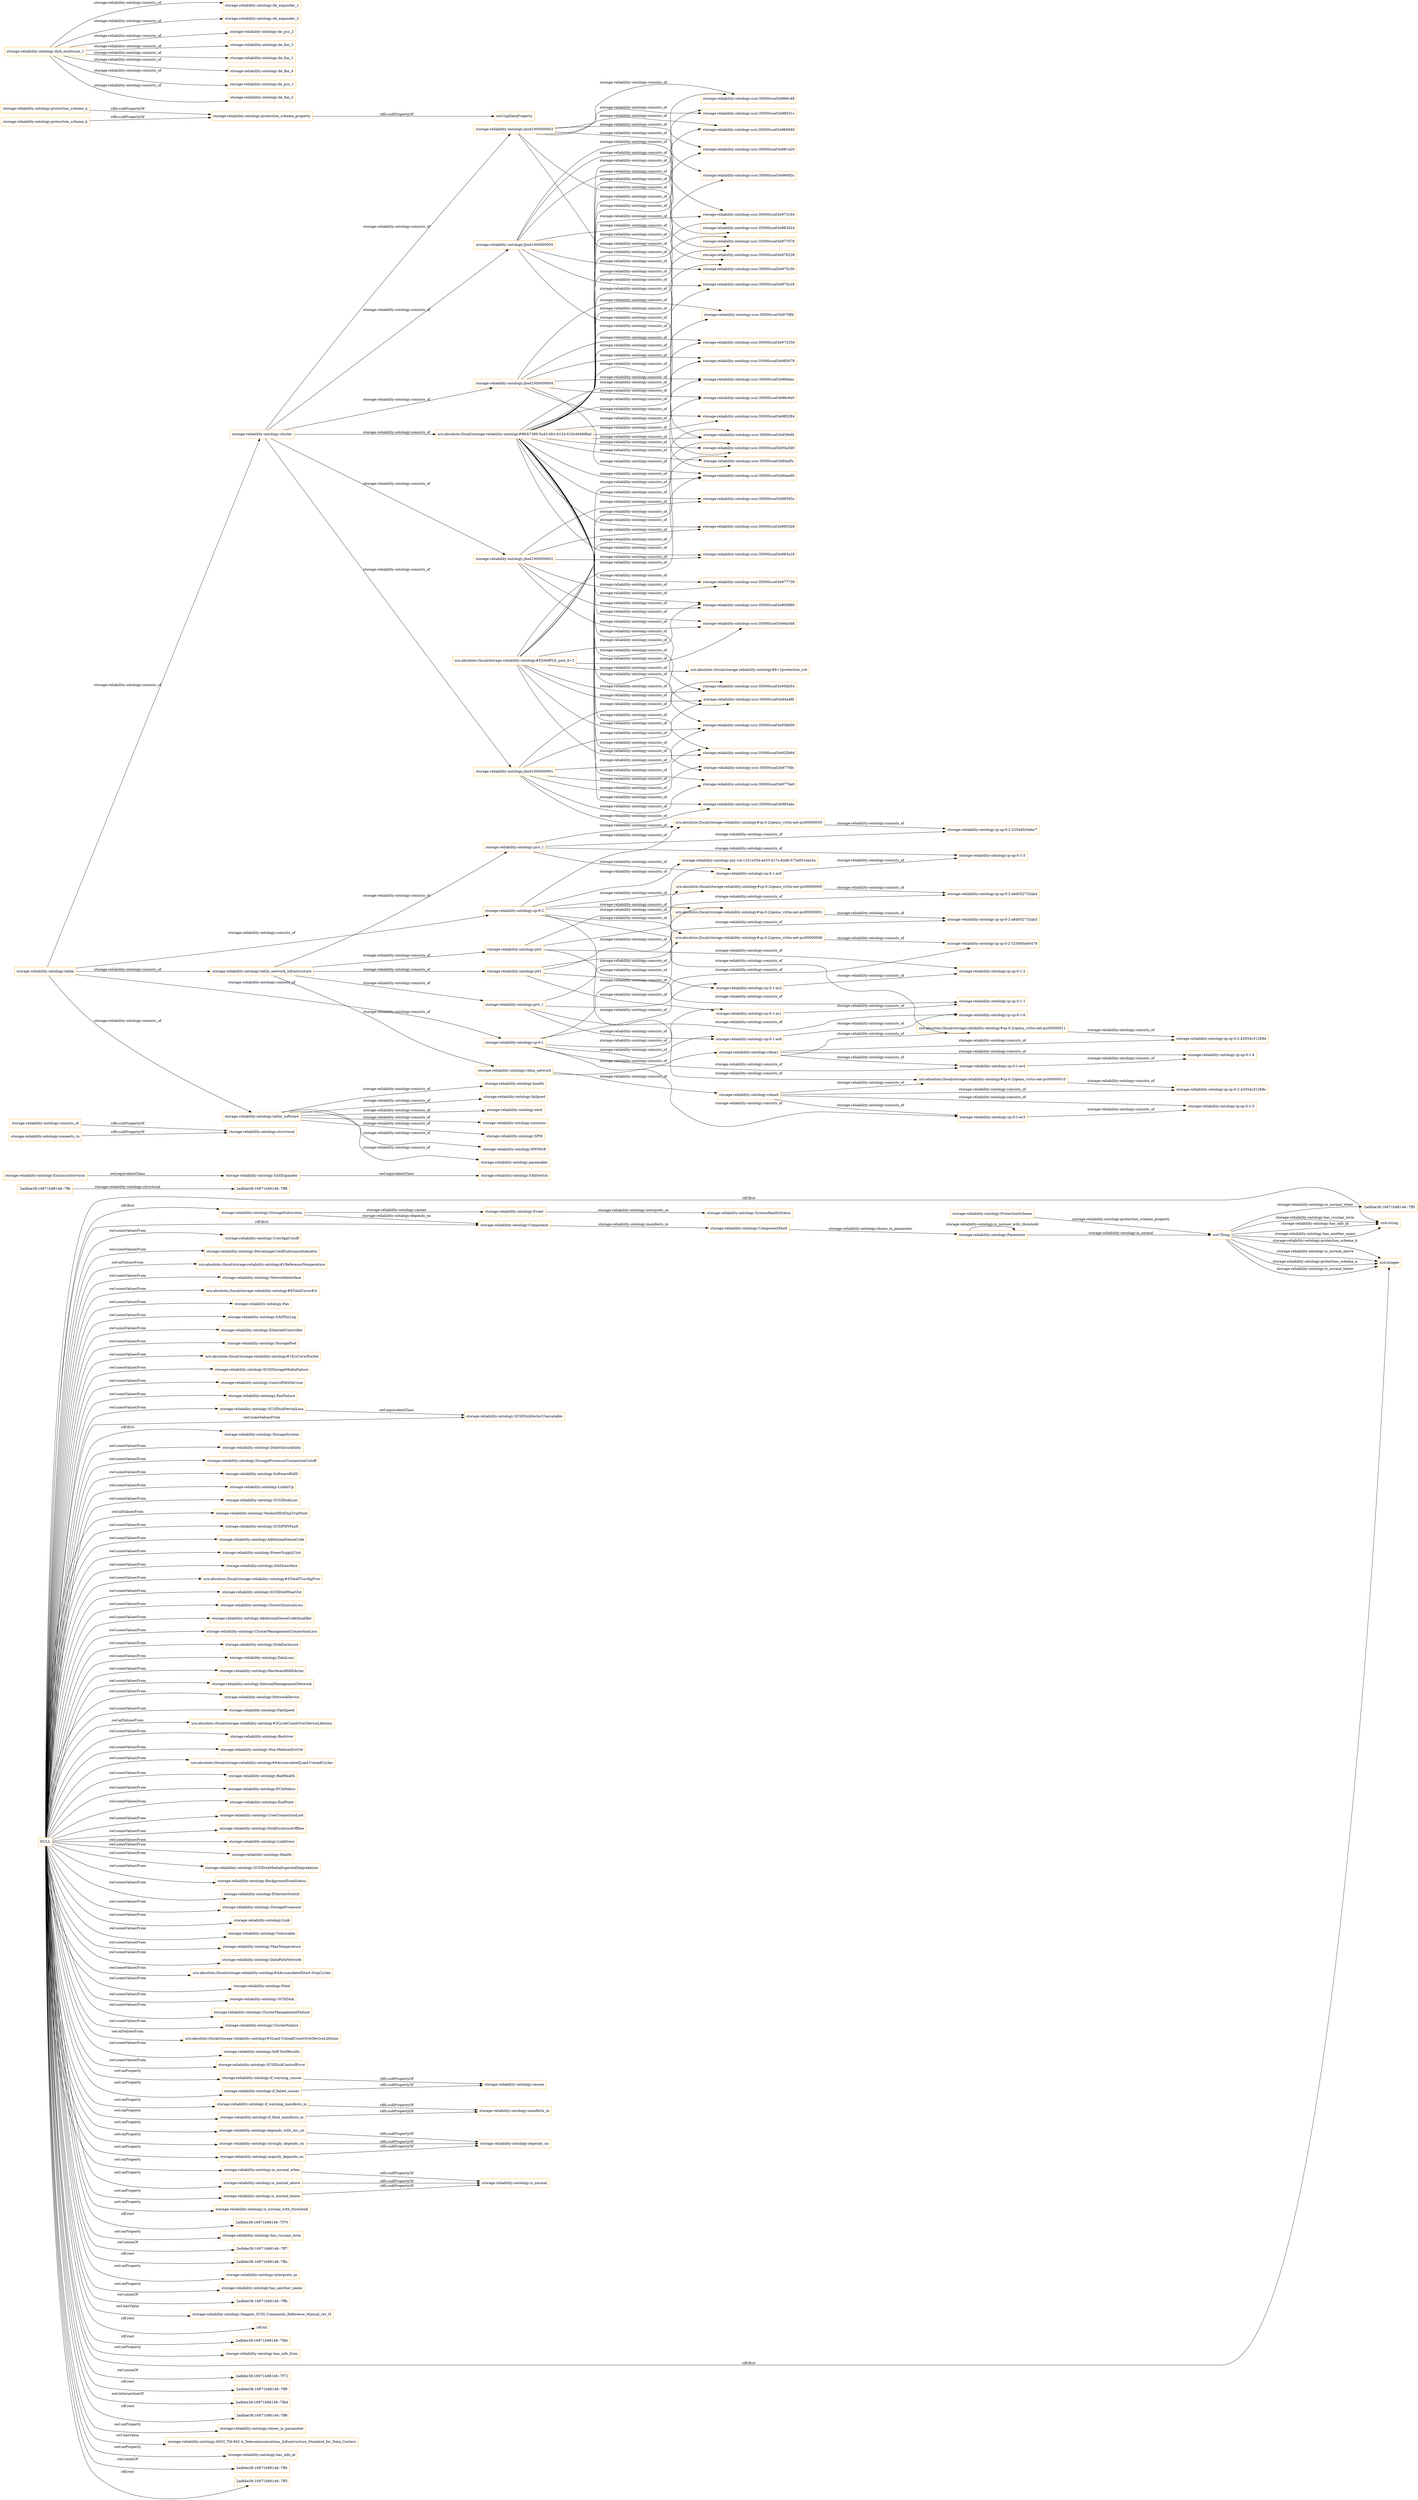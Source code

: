 digraph ar2dtool_diagram { 
rankdir=LR;
size="1501"
node [shape = rectangle, color="orange"]; "storage-reliability-ontology:ComponentFault" "storage-reliability-ontology:UserAppCutoff" "storage-reliability-ontology:PercentageUsedEnduranceIndicator" "urn:absolute://local/storage-reliability-ontology#1ReferenceTemperature" "storage-reliability-ontology:NetworkInterface" "storage-reliability-ontology:ProtectionScheme" "urn:absolute://local/storage-reliability-ontology#6TotalUncorErr" "storage-reliability-ontology:Fan" "storage-reliability-ontology:SASPhyLog" "storage-reliability-ontology:EthernetController" "storage-reliability-ontology:StoragePool" "urn:absolute://local/storage-reliability-ontology#1ErrCorwPosDel" "storage-reliability-ontology:SCSIStorageMediaFailure" "storage-reliability-ontology:ControlPathService" "storage-reliability-ontology:FanFailure" "storage-reliability-ontology:SCSIDiskPartialLoss" "storage-reliability-ontology:StorageSystem" "storage-reliability-ontology:DataVulnurability" "storage-reliability-ontology:StorageProcessorConnectionCutoff" "storage-reliability-ontology:SoftwareRAID" "storage-reliability-ontology:LinkIsUp" "storage-reliability-ontology:StorageSubsystem" "2adbbe38:16971b98146:-7ffc" "storage-reliability-ontology:SCSIDiskLoss" "storage-reliability-ontology:VendorHDATmpTripPoint" "storage-reliability-ontology:SCSIPHYFault" "storage-reliability-ontology:AdditionalSenseCode" "storage-reliability-ontology:PowerSupplyUnit" "storage-reliability-ontology:DASInterface" "urn:absolute://local/storage-reliability-ontology#4TotalTCorAlgProc" "storage-reliability-ontology:SCSIDiskWearOut" "storage-reliability-ontology:ClusterQuorumLoss" "storage-reliability-ontology:AdditionalSenseCodeQualifier" "storage-reliability-ontology:ClusterManagementConnectionLoss" "storage-reliability-ontology:DiskEnclosure" "storage-reliability-ontology:DataLoss" "storage-reliability-ontology:Component" "storage-reliability-ontology:HardwareRAIDArray" "storage-reliability-ontology:InternalManagementNetwork" "storage-reliability-ontology:NetworkDevice" "storage-reliability-ontology:FanSpeed" "urn:absolute://local/storage-reliability-ontology#3CycleCountOverDeviceLifetime" "storage-reliability-ontology:Redriver" "storage-reliability-ontology:Non-MediumErrCnt" "storage-reliability-ontology:Event" "urn:absolute://local/storage-reliability-ontology#6AccumulatedLoad-UnloadCycles" "storage-reliability-ontology:BadHealth" "storage-reliability-ontology:PCIeFabric" "storage-reliability-ontology:EndPoint" "storage-reliability-ontology:UserConnectionLost" "storage-reliability-ontology:DiskEnclosureOffline" "storage-reliability-ontology:LinkDown" "storage-reliability-ontology:EnclosureServices" "2adbbe38:16971b98146:-7ff8" "storage-reliability-ontology:SASSwitch" "storage-reliability-ontology:Health" "storage-reliability-ontology:SCSIDiskMediaExpectedDegradation" "storage-reliability-ontology:Parameter" "storage-reliability-ontology:BackgroundScanStatus" "storage-reliability-ontology:EthernetSwitch" "storage-reliability-ontology:StorageProcessor" "storage-reliability-ontology:SystemHealthStatus" "storage-reliability-ontology:SASExpander" "storage-reliability-ontology:Link" "storage-reliability-ontology:Vulnurable" "storage-reliability-ontology:MaxTemperature" "storage-reliability-ontology:DataPathNetwork" "urn:absolute://local/storage-reliability-ontology#4AccumulatedStart-StopCycles" "storage-reliability-ontology:Fatal" "storage-reliability-ontology:SCSIDisk" "storage-reliability-ontology:ClusterManagementFailure" "storage-reliability-ontology:SCSIDiskSectorUnavailable" "storage-reliability-ontology:ClusterFailure" "urn:absolute://local/storage-reliability-ontology#5Load-UnloadCountOverDeviceLifetime" "storage-reliability-ontology:Self-TestResults" "storage-reliability-ontology:SCSIDiskControlError" ; /*classes style*/
	"storage-reliability-ontology:if_warning_causes" -> "storage-reliability-ontology:causes" [ label = "rdfs:subPropertyOf" ];
	"storage-reliability-ontology:consists_of" -> "storage-reliability-ontology:structural" [ label = "rdfs:subPropertyOf" ];
	"storage-reliability-ontology:jbod1000000003" -> "storage-reliability-ontology:scsi-35000cca03e98551c" [ label = "storage-reliability-ontology:consists_of" ];
	"storage-reliability-ontology:jbod1000000003" -> "storage-reliability-ontology:scsi-35000cca03e981a20" [ label = "storage-reliability-ontology:consists_of" ];
	"storage-reliability-ontology:jbod1000000003" -> "storage-reliability-ontology:scsi-35000cca03e966c48" [ label = "storage-reliability-ontology:consists_of" ];
	"storage-reliability-ontology:jbod1000000003" -> "storage-reliability-ontology:scsi-35000cca03e966940" [ label = "storage-reliability-ontology:consists_of" ];
	"storage-reliability-ontology:jbod1000000003" -> "storage-reliability-ontology:scsi-35000cca03e96692c" [ label = "storage-reliability-ontology:consists_of" ];
	"storage-reliability-ontology:jbod1000000003" -> "storage-reliability-ontology:scsi-35000cca03e959ef4" [ label = "storage-reliability-ontology:consists_of" ];
	"storage-reliability-ontology:jbod1000000003" -> "storage-reliability-ontology:scsi-35000cca03e94a5d0" [ label = "storage-reliability-ontology:consists_of" ];
	"storage-reliability-ontology:if_warning_manifests_in" -> "storage-reliability-ontology:manifests_in" [ label = "rdfs:subPropertyOf" ];
	"storage-reliability-ontology:sp-0-1-ec2" -> "storage-reliability-ontology:ip-sp-0-1-2" [ label = "storage-reliability-ontology:consists_of" ];
	"storage-reliability-ontology:rdma_network" -> "storage-reliability-ontology:rdma1" [ label = "storage-reliability-ontology:consists_of" ];
	"storage-reliability-ontology:rdma_network" -> "storage-reliability-ontology:rdma0" [ label = "storage-reliability-ontology:consists_of" ];
	"storage-reliability-ontology:tatlin_network_infrastructure" -> "storage-reliability-ontology:rdma_network" [ label = "storage-reliability-ontology:consists_of" ];
	"storage-reliability-ontology:tatlin_network_infrastructure" -> "storage-reliability-ontology:priv_r" [ label = "storage-reliability-ontology:consists_of" ];
	"storage-reliability-ontology:tatlin_network_infrastructure" -> "storage-reliability-ontology:priv_l" [ label = "storage-reliability-ontology:consists_of" ];
	"storage-reliability-ontology:tatlin_network_infrastructure" -> "storage-reliability-ontology:p02" [ label = "storage-reliability-ontology:consists_of" ];
	"storage-reliability-ontology:tatlin_network_infrastructure" -> "storage-reliability-ontology:p01" [ label = "storage-reliability-ontology:consists_of" ];
	"urn:absolute://local/storage-reliability-ontology#sp-0-2/qemu_virtio-net-pci0000000f" -> "storage-reliability-ontology:ip-sp-0-2-a6d052732ab4" [ label = "storage-reliability-ontology:consists_of" ];
	"storage-reliability-ontology:protection_scheme_n" -> "storage-reliability-ontology:protection_scheme_property" [ label = "rdfs:subPropertyOf" ];
	"storage-reliability-ontology:strongly_depends_on" -> "storage-reliability-ontology:depends_on" [ label = "rdfs:subPropertyOf" ];
	"urn:absolute://local/storage-reliability-ontology#sp-0-2/qemu_virtio-net-pci00000010" -> "storage-reliability-ontology:ip-sp-0-2-42054c31268c" [ label = "storage-reliability-ontology:consists_of" ];
	"storage-reliability-ontology:is_normal_above" -> "storage-reliability-ontology:is_normal" [ label = "rdfs:subPropertyOf" ];
	"storage-reliability-ontology:sp-0-2" -> "urn:absolute://local/storage-reliability-ontology#sp-0-2/qemu_virtio-net-pci00000011" [ label = "storage-reliability-ontology:consists_of" ];
	"storage-reliability-ontology:sp-0-2" -> "urn:absolute://local/storage-reliability-ontology#sp-0-2/qemu_virtio-net-pci00000010" [ label = "storage-reliability-ontology:consists_of" ];
	"storage-reliability-ontology:sp-0-2" -> "urn:absolute://local/storage-reliability-ontology#sp-0-2/qemu_virtio-net-pci0000000f" [ label = "storage-reliability-ontology:consists_of" ];
	"storage-reliability-ontology:sp-0-2" -> "urn:absolute://local/storage-reliability-ontology#sp-0-2/qemu_virtio-net-pci00000006" [ label = "storage-reliability-ontology:consists_of" ];
	"storage-reliability-ontology:sp-0-2" -> "urn:absolute://local/storage-reliability-ontology#sp-0-2/qemu_virtio-net-pci00000005" [ label = "storage-reliability-ontology:consists_of" ];
	"storage-reliability-ontology:sp-0-2" -> "urn:absolute://local/storage-reliability-ontology#sp-0-2/qemu_virtio-net-pci00000001" [ label = "storage-reliability-ontology:consists_of" ];
	"storage-reliability-ontology:sp-0-2" -> "storage-reliability-ontology:pty-vol-1251e55d-ee33-417e-82d6-573a931ebc5a" [ label = "storage-reliability-ontology:consists_of" ];
	"storage-reliability-ontology:jbod1000000002" -> "storage-reliability-ontology:scsi-35000cca03e98565c" [ label = "storage-reliability-ontology:consists_of" ];
	"storage-reliability-ontology:jbod1000000002" -> "storage-reliability-ontology:scsi-35000cca03e9852b8" [ label = "storage-reliability-ontology:consists_of" ];
	"storage-reliability-ontology:jbod1000000002" -> "storage-reliability-ontology:scsi-35000cca03e983a18" [ label = "storage-reliability-ontology:consists_of" ];
	"storage-reliability-ontology:jbod1000000002" -> "storage-reliability-ontology:scsi-35000cca03e977730" [ label = "storage-reliability-ontology:consists_of" ];
	"storage-reliability-ontology:jbod1000000002" -> "storage-reliability-ontology:scsi-35000cca03e94a5d8" [ label = "storage-reliability-ontology:consists_of" ];
	"storage-reliability-ontology:jbod1000000002" -> "storage-reliability-ontology:scsi-35000cca03e900860" [ label = "storage-reliability-ontology:consists_of" ];
	"storage-reliability-ontology:sp-0-1-ec1" -> "storage-reliability-ontology:ip-sp-0-1-1" [ label = "storage-reliability-ontology:consists_of" ];
	"storage-reliability-ontology:if_fatal_manifests_in" -> "storage-reliability-ontology:manifests_in" [ label = "rdfs:subPropertyOf" ];
	"storage-reliability-ontology:majorly_depends_on" -> "storage-reliability-ontology:depends_on" [ label = "rdfs:subPropertyOf" ];
	"storage-reliability-ontology:sp-0-1-ec6" -> "storage-reliability-ontology:ip-sp-0-1-6" [ label = "storage-reliability-ontology:consists_of" ];
	"storage-reliability-ontology:sp-0-1" -> "storage-reliability-ontology:sp-0-1-ec6" [ label = "storage-reliability-ontology:consists_of" ];
	"storage-reliability-ontology:sp-0-1" -> "storage-reliability-ontology:sp-0-1-ec5" [ label = "storage-reliability-ontology:consists_of" ];
	"storage-reliability-ontology:sp-0-1" -> "storage-reliability-ontology:sp-0-1-ec4" [ label = "storage-reliability-ontology:consists_of" ];
	"storage-reliability-ontology:sp-0-1" -> "storage-reliability-ontology:sp-0-1-ec3" [ label = "storage-reliability-ontology:consists_of" ];
	"storage-reliability-ontology:sp-0-1" -> "storage-reliability-ontology:sp-0-1-ec2" [ label = "storage-reliability-ontology:consists_of" ];
	"storage-reliability-ontology:sp-0-1" -> "storage-reliability-ontology:sp-0-1-ec1" [ label = "storage-reliability-ontology:consists_of" ];
	"storage-reliability-ontology:p02" -> "urn:absolute://local/storage-reliability-ontology#sp-0-2/qemu_virtio-net-pci0000000f" [ label = "storage-reliability-ontology:consists_of" ];
	"storage-reliability-ontology:p02" -> "storage-reliability-ontology:sp-0-1-ec2" [ label = "storage-reliability-ontology:consists_of" ];
	"storage-reliability-ontology:p02" -> "storage-reliability-ontology:ip-sp-0-2-a6d052732ab4" [ label = "storage-reliability-ontology:consists_of" ];
	"storage-reliability-ontology:p02" -> "storage-reliability-ontology:ip-sp-0-1-2" [ label = "storage-reliability-ontology:consists_of" ];
	"storage-reliability-ontology:jbod1000000001" -> "storage-reliability-ontology:scsi-35000cca03e983abc" [ label = "storage-reliability-ontology:consists_of" ];
	"storage-reliability-ontology:jbod1000000001" -> "storage-reliability-ontology:scsi-35000cca03e9776fc" [ label = "storage-reliability-ontology:consists_of" ];
	"storage-reliability-ontology:jbod1000000001" -> "storage-reliability-ontology:scsi-35000cca03e9776e0" [ label = "storage-reliability-ontology:consists_of" ];
	"storage-reliability-ontology:jbod1000000001" -> "storage-reliability-ontology:scsi-35000cca03e95bb54" [ label = "storage-reliability-ontology:consists_of" ];
	"storage-reliability-ontology:jbod1000000001" -> "storage-reliability-ontology:scsi-35000cca03e94a4f0" [ label = "storage-reliability-ontology:consists_of" ];
	"storage-reliability-ontology:jbod1000000001" -> "storage-reliability-ontology:scsi-35000cca03e938d00" [ label = "storage-reliability-ontology:consists_of" ];
	"storage-reliability-ontology:jbod1000000001" -> "storage-reliability-ontology:scsi-35000cca03e925b94" [ label = "storage-reliability-ontology:consists_of" ];
	"storage-reliability-ontology:depends_with_ecc_on" -> "storage-reliability-ontology:depends_on" [ label = "rdfs:subPropertyOf" ];
	"urn:absolute://local/storage-reliability-ontology#sp-0-2/qemu_virtio-net-pci00000001" -> "storage-reliability-ontology:ip-sp-0-2-a6d052732ab3" [ label = "storage-reliability-ontology:consists_of" ];
	"storage-reliability-ontology:connects_to" -> "storage-reliability-ontology:structural" [ label = "rdfs:subPropertyOf" ];
	"storage-reliability-ontology:tatlin" -> "storage-reliability-ontology:tatlin_software" [ label = "storage-reliability-ontology:consists_of" ];
	"storage-reliability-ontology:tatlin" -> "storage-reliability-ontology:tatlin_network_infrastructure" [ label = "storage-reliability-ontology:consists_of" ];
	"storage-reliability-ontology:tatlin" -> "storage-reliability-ontology:sp-0-2" [ label = "storage-reliability-ontology:consists_of" ];
	"storage-reliability-ontology:tatlin" -> "storage-reliability-ontology:sp-0-1" [ label = "storage-reliability-ontology:consists_of" ];
	"storage-reliability-ontology:tatlin" -> "storage-reliability-ontology:cluster" [ label = "storage-reliability-ontology:consists_of" ];
	"storage-reliability-ontology:rdma1" -> "urn:absolute://local/storage-reliability-ontology#sp-0-2/qemu_virtio-net-pci00000011" [ label = "storage-reliability-ontology:consists_of" ];
	"storage-reliability-ontology:rdma1" -> "storage-reliability-ontology:sp-0-1-ec4" [ label = "storage-reliability-ontology:consists_of" ];
	"storage-reliability-ontology:rdma1" -> "storage-reliability-ontology:ip-sp-0-2-42054c31268d" [ label = "storage-reliability-ontology:consists_of" ];
	"storage-reliability-ontology:rdma1" -> "storage-reliability-ontology:ip-sp-0-1-4" [ label = "storage-reliability-ontology:consists_of" ];
	"storage-reliability-ontology:sp-0-1-ec5" -> "storage-reliability-ontology:ip-sp-0-1-5" [ label = "storage-reliability-ontology:consists_of" ];
	"storage-reliability-ontology:EnclosureServices" -> "storage-reliability-ontology:SASExpander" [ label = "owl:equivalentClass" ];
	"urn:absolute://local/storage-reliability-ontology#sp-0-2/qemu_virtio-net-pci00000006" -> "storage-reliability-ontology:ip-sp-0-2-525400a60478" [ label = "storage-reliability-ontology:consists_of" ];
	"storage-reliability-ontology:SCSIDiskPartialLoss" -> "storage-reliability-ontology:SCSIDiskSectorUnavailable" [ label = "owl:equivalentClass" ];
	"storage-reliability-ontology:tatlin_software" -> "storage-reliability-ontology:pacemaker" [ label = "storage-reliability-ontology:consists_of" ];
	"storage-reliability-ontology:tatlin_software" -> "storage-reliability-ontology:health" [ label = "storage-reliability-ontology:consists_of" ];
	"storage-reliability-ontology:tatlin_software" -> "storage-reliability-ontology:failpred" [ label = "storage-reliability-ontology:consists_of" ];
	"storage-reliability-ontology:tatlin_software" -> "storage-reliability-ontology:etcd" [ label = "storage-reliability-ontology:consists_of" ];
	"storage-reliability-ontology:tatlin_software" -> "storage-reliability-ontology:corosync" [ label = "storage-reliability-ontology:consists_of" ];
	"storage-reliability-ontology:tatlin_software" -> "storage-reliability-ontology:SPM" [ label = "storage-reliability-ontology:consists_of" ];
	"storage-reliability-ontology:tatlin_software" -> "storage-reliability-ontology:HWMGR" [ label = "storage-reliability-ontology:consists_of" ];
	"storage-reliability-ontology:p01" -> "urn:absolute://local/storage-reliability-ontology#sp-0-2/qemu_virtio-net-pci00000001" [ label = "storage-reliability-ontology:consists_of" ];
	"storage-reliability-ontology:p01" -> "storage-reliability-ontology:sp-0-1-ec1" [ label = "storage-reliability-ontology:consists_of" ];
	"storage-reliability-ontology:p01" -> "storage-reliability-ontology:ip-sp-0-2-a6d052732ab3" [ label = "storage-reliability-ontology:consists_of" ];
	"storage-reliability-ontology:p01" -> "storage-reliability-ontology:ip-sp-0-1-1" [ label = "storage-reliability-ontology:consists_of" ];
	"NULL" -> "storage-reliability-ontology:BadHealth" [ label = "owl:someValuesFrom" ];
	"NULL" -> "storage-reliability-ontology:is_normal_with_threshold" [ label = "owl:onProperty" ];
	"NULL" -> "storage-reliability-ontology:Component" [ label = "rdf:first" ];
	"NULL" -> "storage-reliability-ontology:StorageSystem" [ label = "rdf:first" ];
	"NULL" -> "storage-reliability-ontology:SCSIDisk" [ label = "owl:someValuesFrom" ];
	"NULL" -> "storage-reliability-ontology:UserConnectionLost" [ label = "owl:someValuesFrom" ];
	"NULL" -> "urn:absolute://local/storage-reliability-ontology#6AccumulatedLoad-UnloadCycles" [ label = "owl:someValuesFrom" ];
	"NULL" -> "storage-reliability-ontology:strongly_depends_on" [ label = "owl:onProperty" ];
	"NULL" -> "2adbbe38:16971b98146:-7f70" [ label = "rdf:rest" ];
	"NULL" -> "urn:absolute://local/storage-reliability-ontology#6TotalUncorErr" [ label = "owl:someValuesFrom" ];
	"NULL" -> "storage-reliability-ontology:NetworkInterface" [ label = "owl:someValuesFrom" ];
	"NULL" -> "storage-reliability-ontology:DataPathNetwork" [ label = "owl:someValuesFrom" ];
	"NULL" -> "storage-reliability-ontology:is_normal_above" [ label = "owl:onProperty" ];
	"NULL" -> "storage-reliability-ontology:if_warning_manifests_in" [ label = "owl:onProperty" ];
	"NULL" -> "storage-reliability-ontology:StoragePool" [ label = "owl:someValuesFrom" ];
	"NULL" -> "storage-reliability-ontology:has_russian_term" [ label = "owl:onProperty" ];
	"NULL" -> "urn:absolute://local/storage-reliability-ontology#3CycleCountOverDeviceLifetime" [ label = "owl:allValuesFrom" ];
	"NULL" -> "storage-reliability-ontology:DataLoss" [ label = "owl:someValuesFrom" ];
	"NULL" -> "storage-reliability-ontology:SCSIDiskMediaExpectedDegradation" [ label = "owl:someValuesFrom" ];
	"NULL" -> "storage-reliability-ontology:PowerSupplyUnit" [ label = "owl:someValuesFrom" ];
	"NULL" -> "storage-reliability-ontology:Fatal" [ label = "owl:someValuesFrom" ];
	"NULL" -> "urn:absolute://local/storage-reliability-ontology#4AccumulatedStart-StopCycles" [ label = "owl:someValuesFrom" ];
	"NULL" -> "storage-reliability-ontology:if_warning_causes" [ label = "owl:onProperty" ];
	"NULL" -> "storage-reliability-ontology:ClusterManagementConnectionLoss" [ label = "owl:someValuesFrom" ];
	"NULL" -> "2adbbe38:16971b98146:-7ff7" [ label = "owl:unionOf" ];
	"NULL" -> "storage-reliability-ontology:SCSIDiskLoss" [ label = "owl:someValuesFrom" ];
	"NULL" -> "2adbbe38:16971b98146:-7ffa" [ label = "rdf:rest" ];
	"NULL" -> "storage-reliability-ontology:SCSIDiskWearOut" [ label = "owl:someValuesFrom" ];
	"NULL" -> "storage-reliability-ontology:ControlPathService" [ label = "owl:someValuesFrom" ];
	"NULL" -> "storage-reliability-ontology:LinkDown" [ label = "owl:someValuesFrom" ];
	"NULL" -> "xsd:string" [ label = "rdf:first" ];
	"NULL" -> "storage-reliability-ontology:is_normal_below" [ label = "owl:onProperty" ];
	"NULL" -> "storage-reliability-ontology:interprets_as" [ label = "owl:onProperty" ];
	"NULL" -> "storage-reliability-ontology:HardwareRAIDArray" [ label = "owl:someValuesFrom" ];
	"NULL" -> "storage-reliability-ontology:NetworkDevice" [ label = "owl:someValuesFrom" ];
	"NULL" -> "storage-reliability-ontology:SCSIDiskPartialLoss" [ label = "owl:someValuesFrom" ];
	"NULL" -> "storage-reliability-ontology:has_another_name" [ label = "owl:onProperty" ];
	"NULL" -> "storage-reliability-ontology:ClusterQuorumLoss" [ label = "owl:someValuesFrom" ];
	"NULL" -> "storage-reliability-ontology:Fan" [ label = "owl:someValuesFrom" ];
	"NULL" -> "storage-reliability-ontology:DiskEnclosureOffline" [ label = "owl:someValuesFrom" ];
	"NULL" -> "storage-reliability-ontology:Vulnurable" [ label = "owl:someValuesFrom" ];
	"NULL" -> "storage-reliability-ontology:InternalManagementNetwork" [ label = "owl:someValuesFrom" ];
	"NULL" -> "storage-reliability-ontology:UserAppCutoff" [ label = "owl:someValuesFrom" ];
	"NULL" -> "storage-reliability-ontology:AdditionalSenseCode" [ label = "owl:someValuesFrom" ];
	"NULL" -> "2adbbe38:16971b98146:-7ffb" [ label = "owl:unionOf" ];
	"NULL" -> "urn:absolute://local/storage-reliability-ontology#1ReferenceTemperature" [ label = "owl:allValuesFrom" ];
	"NULL" -> "storage-reliability-ontology:PCIeFabric" [ label = "owl:someValuesFrom" ];
	"NULL" -> "storage-reliability-ontology:DiskEnclosure" [ label = "owl:someValuesFrom" ];
	"NULL" -> "storage-reliability-ontology:Seagate_SCSI_Commands_Reference_Manual_rev_H" [ label = "owl:hasValue" ];
	"NULL" -> "storage-reliability-ontology:StorageProcessor" [ label = "owl:someValuesFrom" ];
	"NULL" -> "storage-reliability-ontology:BackgroundScanStatus" [ label = "owl:someValuesFrom" ];
	"NULL" -> "rdf:nil" [ label = "rdf:rest" ];
	"NULL" -> "2adbbe38:16971b98146:-7fbb" [ label = "rdf:rest" ];
	"NULL" -> "storage-reliability-ontology:Health" [ label = "owl:someValuesFrom" ];
	"NULL" -> "storage-reliability-ontology:StorageSubsystem" [ label = "rdf:first" ];
	"NULL" -> "storage-reliability-ontology:depends_with_ecc_on" [ label = "owl:onProperty" ];
	"NULL" -> "storage-reliability-ontology:if_fatal_manifests_in" [ label = "owl:onProperty" ];
	"NULL" -> "storage-reliability-ontology:MaxTemperature" [ label = "owl:someValuesFrom" ];
	"NULL" -> "storage-reliability-ontology:PercentageUsedEnduranceIndicator" [ label = "owl:someValuesFrom" ];
	"NULL" -> "storage-reliability-ontology:has_info_from" [ label = "owl:onProperty" ];
	"NULL" -> "storage-reliability-ontology:ClusterManagementFailure" [ label = "owl:someValuesFrom" ];
	"NULL" -> "storage-reliability-ontology:Non-MediumErrCnt" [ label = "owl:someValuesFrom" ];
	"NULL" -> "storage-reliability-ontology:EthernetController" [ label = "owl:someValuesFrom" ];
	"NULL" -> "urn:absolute://local/storage-reliability-ontology#1ErrCorwPosDel" [ label = "owl:someValuesFrom" ];
	"NULL" -> "storage-reliability-ontology:majorly_depends_on" [ label = "owl:onProperty" ];
	"NULL" -> "storage-reliability-ontology:FanFailure" [ label = "owl:someValuesFrom" ];
	"NULL" -> "storage-reliability-ontology:SCSIDiskControlError" [ label = "owl:someValuesFrom" ];
	"NULL" -> "storage-reliability-ontology:SCSIDiskSectorUnavailable" [ label = "owl:someValuesFrom" ];
	"NULL" -> "storage-reliability-ontology:if_failed_causes" [ label = "owl:onProperty" ];
	"NULL" -> "storage-reliability-ontology:VendorHDATmpTripPoint" [ label = "owl:allValuesFrom" ];
	"NULL" -> "storage-reliability-ontology:Self-TestResults" [ label = "owl:someValuesFrom" ];
	"NULL" -> "storage-reliability-ontology:DASInterface" [ label = "owl:someValuesFrom" ];
	"NULL" -> "storage-reliability-ontology:SCSIStorageMediaFailure" [ label = "owl:someValuesFrom" ];
	"NULL" -> "xsd:integer" [ label = "rdf:first" ];
	"NULL" -> "storage-reliability-ontology:Link" [ label = "owl:someValuesFrom" ];
	"NULL" -> "storage-reliability-ontology:SoftwareRAID" [ label = "owl:someValuesFrom" ];
	"NULL" -> "storage-reliability-ontology:SASPhyLog" [ label = "owl:someValuesFrom" ];
	"NULL" -> "storage-reliability-ontology:is_normal_when" [ label = "owl:onProperty" ];
	"NULL" -> "storage-reliability-ontology:EndPoint" [ label = "owl:someValuesFrom" ];
	"NULL" -> "storage-reliability-ontology:StorageProcessorConnectionCutoff" [ label = "owl:someValuesFrom" ];
	"NULL" -> "storage-reliability-ontology:SCSIPHYFault" [ label = "owl:someValuesFrom" ];
	"NULL" -> "2adbbe38:16971b98146:-7f72" [ label = "owl:unionOf" ];
	"NULL" -> "storage-reliability-ontology:Redriver" [ label = "owl:someValuesFrom" ];
	"NULL" -> "2adbbe38:16971b98146:-7ff9" [ label = "rdf:rest" ];
	"NULL" -> "2adbbe38:16971b98146:-7fbd" [ label = "owl:intersectionOf" ];
	"NULL" -> "storage-reliability-ontology:FanSpeed" [ label = "owl:someValuesFrom" ];
	"NULL" -> "storage-reliability-ontology:DataVulnurability" [ label = "owl:someValuesFrom" ];
	"NULL" -> "urn:absolute://local/storage-reliability-ontology#5Load-UnloadCountOverDeviceLifetime" [ label = "owl:allValuesFrom" ];
	"NULL" -> "2adbbe38:16971b98146:-7ff6" [ label = "rdf:rest" ];
	"NULL" -> "storage-reliability-ontology:LinkIsUp" [ label = "owl:someValuesFrom" ];
	"NULL" -> "storage-reliability-ontology:shows_in_parameter" [ label = "owl:onProperty" ];
	"NULL" -> "urn:absolute://local/storage-reliability-ontology#4TotalTCorAlgProc" [ label = "owl:someValuesFrom" ];
	"NULL" -> "storage-reliability-ontology:ANSI_TIA-942-A_Telecommunications_Infrastructure_Standard_for_Data_Centers" [ label = "owl:hasValue" ];
	"NULL" -> "storage-reliability-ontology:has_info_at" [ label = "owl:onProperty" ];
	"NULL" -> "storage-reliability-ontology:ClusterFailure" [ label = "owl:someValuesFrom" ];
	"NULL" -> "2adbbe38:16971b98146:-7ff4" [ label = "owl:unionOf" ];
	"NULL" -> "2adbbe38:16971b98146:-7ff3" [ label = "rdf:rest" ];
	"NULL" -> "storage-reliability-ontology:EthernetSwitch" [ label = "owl:someValuesFrom" ];
	"NULL" -> "storage-reliability-ontology:AdditionalSenseCodeQualifier" [ label = "owl:someValuesFrom" ];
	"storage-reliability-ontology:protection_scheme_k" -> "storage-reliability-ontology:protection_scheme_property" [ label = "rdfs:subPropertyOf" ];
	"storage-reliability-ontology:jbod1000000005" -> "storage-reliability-ontology:scsi-35000cca03e983d24" [ label = "storage-reliability-ontology:consists_of" ];
	"storage-reliability-ontology:jbod1000000005" -> "storage-reliability-ontology:scsi-35000cca03e978228" [ label = "storage-reliability-ontology:consists_of" ];
	"storage-reliability-ontology:jbod1000000005" -> "storage-reliability-ontology:scsi-35000cca03e977678" [ label = "storage-reliability-ontology:consists_of" ];
	"storage-reliability-ontology:jbod1000000005" -> "storage-reliability-ontology:scsi-35000cca03e975c30" [ label = "storage-reliability-ontology:consists_of" ];
	"storage-reliability-ontology:jbod1000000005" -> "storage-reliability-ontology:scsi-35000cca03e975c28" [ label = "storage-reliability-ontology:consists_of" ];
	"storage-reliability-ontology:jbod1000000005" -> "storage-reliability-ontology:scsi-35000cca03e973164" [ label = "storage-reliability-ontology:consists_of" ];
	"storage-reliability-ontology:jbod1000000005" -> "storage-reliability-ontology:scsi-35000cca03e94af5c" [ label = "storage-reliability-ontology:consists_of" ];
	"storage-reliability-ontology:rdma0" -> "urn:absolute://local/storage-reliability-ontology#sp-0-2/qemu_virtio-net-pci00000010" [ label = "storage-reliability-ontology:consists_of" ];
	"storage-reliability-ontology:rdma0" -> "storage-reliability-ontology:sp-0-1-ec3" [ label = "storage-reliability-ontology:consists_of" ];
	"storage-reliability-ontology:rdma0" -> "storage-reliability-ontology:ip-sp-0-2-42054c31268c" [ label = "storage-reliability-ontology:consists_of" ];
	"storage-reliability-ontology:rdma0" -> "storage-reliability-ontology:ip-sp-0-1-3" [ label = "storage-reliability-ontology:consists_of" ];
	"storage-reliability-ontology:sp-0-1-ec4" -> "storage-reliability-ontology:ip-sp-0-1-4" [ label = "storage-reliability-ontology:consists_of" ];
	"urn:absolute://local/storage-reliability-ontology#sp-0-2/qemu_virtio-net-pci00000005" -> "storage-reliability-ontology:ip-sp-0-2-52540034ebc7" [ label = "storage-reliability-ontology:consists_of" ];
	"storage-reliability-ontology:priv_r" -> "urn:absolute://local/storage-reliability-ontology#sp-0-2/qemu_virtio-net-pci00000006" [ label = "storage-reliability-ontology:consists_of" ];
	"storage-reliability-ontology:priv_r" -> "storage-reliability-ontology:sp-0-1-ec6" [ label = "storage-reliability-ontology:consists_of" ];
	"storage-reliability-ontology:priv_r" -> "storage-reliability-ontology:ip-sp-0-2-525400a60478" [ label = "storage-reliability-ontology:consists_of" ];
	"storage-reliability-ontology:priv_r" -> "storage-reliability-ontology:ip-sp-0-1-6" [ label = "storage-reliability-ontology:consists_of" ];
	"storage-reliability-ontology:priv_l" -> "urn:absolute://local/storage-reliability-ontology#sp-0-2/qemu_virtio-net-pci00000005" [ label = "storage-reliability-ontology:consists_of" ];
	"storage-reliability-ontology:priv_l" -> "storage-reliability-ontology:sp-0-1-ec5" [ label = "storage-reliability-ontology:consists_of" ];
	"storage-reliability-ontology:priv_l" -> "storage-reliability-ontology:ip-sp-0-2-52540034ebc7" [ label = "storage-reliability-ontology:consists_of" ];
	"storage-reliability-ontology:priv_l" -> "storage-reliability-ontology:ip-sp-0-1-5" [ label = "storage-reliability-ontology:consists_of" ];
	"storage-reliability-ontology:disk_enclosure_1" -> "storage-reliability-ontology:de_expander_1" [ label = "storage-reliability-ontology:consists_of" ];
	"storage-reliability-ontology:disk_enclosure_1" -> "storage-reliability-ontology:de_expander_2" [ label = "storage-reliability-ontology:consists_of" ];
	"storage-reliability-ontology:disk_enclosure_1" -> "storage-reliability-ontology:de_psu_2" [ label = "storage-reliability-ontology:consists_of" ];
	"storage-reliability-ontology:disk_enclosure_1" -> "storage-reliability-ontology:de_fan_3" [ label = "storage-reliability-ontology:consists_of" ];
	"storage-reliability-ontology:disk_enclosure_1" -> "storage-reliability-ontology:de_fan_1" [ label = "storage-reliability-ontology:consists_of" ];
	"storage-reliability-ontology:disk_enclosure_1" -> "storage-reliability-ontology:de_fan_4" [ label = "storage-reliability-ontology:consists_of" ];
	"storage-reliability-ontology:disk_enclosure_1" -> "storage-reliability-ontology:de_psu_1" [ label = "storage-reliability-ontology:consists_of" ];
	"storage-reliability-ontology:disk_enclosure_1" -> "storage-reliability-ontology:de_fan_2" [ label = "storage-reliability-ontology:consists_of" ];
	"storage-reliability-ontology:jbod1000000004" -> "storage-reliability-ontology:scsi-35000cca03e985678" [ label = "storage-reliability-ontology:consists_of" ];
	"storage-reliability-ontology:jbod1000000004" -> "storage-reliability-ontology:scsi-35000cca03e985284" [ label = "storage-reliability-ontology:consists_of" ];
	"storage-reliability-ontology:jbod1000000004" -> "storage-reliability-ontology:scsi-35000cca03e975ff4" [ label = "storage-reliability-ontology:consists_of" ];
	"storage-reliability-ontology:jbod1000000004" -> "storage-reliability-ontology:scsi-35000cca03e973350" [ label = "storage-reliability-ontology:consists_of" ];
	"storage-reliability-ontology:jbod1000000004" -> "storage-reliability-ontology:scsi-35000cca03e96c6e0" [ label = "storage-reliability-ontology:consists_of" ];
	"storage-reliability-ontology:jbod1000000004" -> "storage-reliability-ontology:scsi-35000cca03e966aec" [ label = "storage-reliability-ontology:consists_of" ];
	"storage-reliability-ontology:jbod1000000004" -> "storage-reliability-ontology:scsi-35000cca03e94ae60" [ label = "storage-reliability-ontology:consists_of" ];
	"storage-reliability-ontology:sp-0-1-ec3" -> "storage-reliability-ontology:ip-sp-0-1-3" [ label = "storage-reliability-ontology:consists_of" ];
	"storage-reliability-ontology:protection_scheme_property" -> "owl:topDataProperty" [ label = "rdfs:subPropertyOf" ];
	"urn:absolute://local/storage-reliability-ontology#8fcb7386-5a43-4fcc-b12d-010c46489fad" -> "storage-reliability-ontology:scsi-35000cca03e975ff4" [ label = "storage-reliability-ontology:consists_of" ];
	"urn:absolute://local/storage-reliability-ontology#8fcb7386-5a43-4fcc-b12d-010c46489fad" -> "storage-reliability-ontology:scsi-35000cca03e985284" [ label = "storage-reliability-ontology:consists_of" ];
	"urn:absolute://local/storage-reliability-ontology#8fcb7386-5a43-4fcc-b12d-010c46489fad" -> "storage-reliability-ontology:scsi-35000cca03e977730" [ label = "storage-reliability-ontology:consists_of" ];
	"urn:absolute://local/storage-reliability-ontology#8fcb7386-5a43-4fcc-b12d-010c46489fad" -> "storage-reliability-ontology:scsi-35000cca03e938d00" [ label = "storage-reliability-ontology:consists_of" ];
	"urn:absolute://local/storage-reliability-ontology#8fcb7386-5a43-4fcc-b12d-010c46489fad" -> "storage-reliability-ontology:scsi-35000cca03e98565c" [ label = "storage-reliability-ontology:consists_of" ];
	"urn:absolute://local/storage-reliability-ontology#8fcb7386-5a43-4fcc-b12d-010c46489fad" -> "storage-reliability-ontology:scsi-35000cca03e975c30" [ label = "storage-reliability-ontology:consists_of" ];
	"urn:absolute://local/storage-reliability-ontology#8fcb7386-5a43-4fcc-b12d-010c46489fad" -> "storage-reliability-ontology:scsi-35000cca03e966aec" [ label = "storage-reliability-ontology:consists_of" ];
	"urn:absolute://local/storage-reliability-ontology#8fcb7386-5a43-4fcc-b12d-010c46489fad" -> "storage-reliability-ontology:scsi-35000cca03e94ae60" [ label = "storage-reliability-ontology:consists_of" ];
	"urn:absolute://local/storage-reliability-ontology#8fcb7386-5a43-4fcc-b12d-010c46489fad" -> "storage-reliability-ontology:scsi-35000cca03e9852b8" [ label = "storage-reliability-ontology:consists_of" ];
	"urn:absolute://local/storage-reliability-ontology#8fcb7386-5a43-4fcc-b12d-010c46489fad" -> "storage-reliability-ontology:scsi-35000cca03e900860" [ label = "storage-reliability-ontology:consists_of" ];
	"urn:absolute://local/storage-reliability-ontology#8fcb7386-5a43-4fcc-b12d-010c46489fad" -> "storage-reliability-ontology:scsi-35000cca03e94a4f0" [ label = "storage-reliability-ontology:consists_of" ];
	"urn:absolute://local/storage-reliability-ontology#8fcb7386-5a43-4fcc-b12d-010c46489fad" -> "storage-reliability-ontology:scsi-35000cca03e973164" [ label = "storage-reliability-ontology:consists_of" ];
	"urn:absolute://local/storage-reliability-ontology#8fcb7386-5a43-4fcc-b12d-010c46489fad" -> "storage-reliability-ontology:scsi-35000cca03e983a18" [ label = "storage-reliability-ontology:consists_of" ];
	"urn:absolute://local/storage-reliability-ontology#8fcb7386-5a43-4fcc-b12d-010c46489fad" -> "storage-reliability-ontology:scsi-35000cca03e983d24" [ label = "storage-reliability-ontology:consists_of" ];
	"urn:absolute://local/storage-reliability-ontology#8fcb7386-5a43-4fcc-b12d-010c46489fad" -> "storage-reliability-ontology:scsi-35000cca03e983abc" [ label = "storage-reliability-ontology:consists_of" ];
	"urn:absolute://local/storage-reliability-ontology#8fcb7386-5a43-4fcc-b12d-010c46489fad" -> "storage-reliability-ontology:scsi-35000cca03e9776fc" [ label = "storage-reliability-ontology:consists_of" ];
	"urn:absolute://local/storage-reliability-ontology#8fcb7386-5a43-4fcc-b12d-010c46489fad" -> "storage-reliability-ontology:scsi-35000cca03e925b94" [ label = "storage-reliability-ontology:consists_of" ];
	"urn:absolute://local/storage-reliability-ontology#8fcb7386-5a43-4fcc-b12d-010c46489fad" -> "storage-reliability-ontology:scsi-35000cca03e94a5d0" [ label = "storage-reliability-ontology:consists_of" ];
	"urn:absolute://local/storage-reliability-ontology#8fcb7386-5a43-4fcc-b12d-010c46489fad" -> "storage-reliability-ontology:scsi-35000cca03e975c28" [ label = "storage-reliability-ontology:consists_of" ];
	"urn:absolute://local/storage-reliability-ontology#8fcb7386-5a43-4fcc-b12d-010c46489fad" -> "storage-reliability-ontology:scsi-35000cca03e96692c" [ label = "storage-reliability-ontology:consists_of" ];
	"urn:absolute://local/storage-reliability-ontology#8fcb7386-5a43-4fcc-b12d-010c46489fad" -> "storage-reliability-ontology:scsi-35000cca03e981a20" [ label = "storage-reliability-ontology:consists_of" ];
	"urn:absolute://local/storage-reliability-ontology#8fcb7386-5a43-4fcc-b12d-010c46489fad" -> "storage-reliability-ontology:scsi-35000cca03e94af5c" [ label = "storage-reliability-ontology:consists_of" ];
	"urn:absolute://local/storage-reliability-ontology#8fcb7386-5a43-4fcc-b12d-010c46489fad" -> "storage-reliability-ontology:scsi-35000cca03e985678" [ label = "storage-reliability-ontology:consists_of" ];
	"urn:absolute://local/storage-reliability-ontology#8fcb7386-5a43-4fcc-b12d-010c46489fad" -> "storage-reliability-ontology:scsi-35000cca03e977678" [ label = "storage-reliability-ontology:consists_of" ];
	"urn:absolute://local/storage-reliability-ontology#8fcb7386-5a43-4fcc-b12d-010c46489fad" -> "storage-reliability-ontology:scsi-35000cca03e966940" [ label = "storage-reliability-ontology:consists_of" ];
	"urn:absolute://local/storage-reliability-ontology#8fcb7386-5a43-4fcc-b12d-010c46489fad" -> "storage-reliability-ontology:scsi-35000cca03e94a5d8" [ label = "storage-reliability-ontology:consists_of" ];
	"urn:absolute://local/storage-reliability-ontology#8fcb7386-5a43-4fcc-b12d-010c46489fad" -> "storage-reliability-ontology:scsi-35000cca03e95bb54" [ label = "storage-reliability-ontology:consists_of" ];
	"urn:absolute://local/storage-reliability-ontology#8fcb7386-5a43-4fcc-b12d-010c46489fad" -> "storage-reliability-ontology:scsi-35000cca03e973350" [ label = "storage-reliability-ontology:consists_of" ];
	"urn:absolute://local/storage-reliability-ontology#8fcb7386-5a43-4fcc-b12d-010c46489fad" -> "storage-reliability-ontology:scsi-35000cca03e959ef4" [ label = "storage-reliability-ontology:consists_of" ];
	"urn:absolute://local/storage-reliability-ontology#8fcb7386-5a43-4fcc-b12d-010c46489fad" -> "storage-reliability-ontology:scsi-35000cca03e978228" [ label = "storage-reliability-ontology:consists_of" ];
	"urn:absolute://local/storage-reliability-ontology#8fcb7386-5a43-4fcc-b12d-010c46489fad" -> "storage-reliability-ontology:scsi-35000cca03e966c48" [ label = "storage-reliability-ontology:consists_of" ];
	"urn:absolute://local/storage-reliability-ontology#8fcb7386-5a43-4fcc-b12d-010c46489fad" -> "storage-reliability-ontology:scsi-35000cca03e96c6e0" [ label = "storage-reliability-ontology:consists_of" ];
	"urn:absolute://local/storage-reliability-ontology#8fcb7386-5a43-4fcc-b12d-010c46489fad" -> "storage-reliability-ontology:scsi-35000cca03e98551c" [ label = "storage-reliability-ontology:consists_of" ];
	"urn:absolute://local/storage-reliability-ontology#8fcb7386-5a43-4fcc-b12d-010c46489fad" -> "storage-reliability-ontology:scsi-35000cca03e9776e0" [ label = "storage-reliability-ontology:consists_of" ];
	"urn:absolute://local/storage-reliability-ontology#EXAMPLE_pool_8+2" -> "storage-reliability-ontology:scsi-35000cca03e94a5d0" [ label = "storage-reliability-ontology:consists_of" ];
	"urn:absolute://local/storage-reliability-ontology#EXAMPLE_pool_8+2" -> "storage-reliability-ontology:scsi-35000cca03e94af5c" [ label = "storage-reliability-ontology:consists_of" ];
	"urn:absolute://local/storage-reliability-ontology#EXAMPLE_pool_8+2" -> "urn:absolute://local/storage-reliability-ontology#8+2protection_sch" [ label = "storage-reliability-ontology:consists_of" ];
	"urn:absolute://local/storage-reliability-ontology#EXAMPLE_pool_8+2" -> "storage-reliability-ontology:scsi-35000cca03e94a5d8" [ label = "storage-reliability-ontology:consists_of" ];
	"urn:absolute://local/storage-reliability-ontology#EXAMPLE_pool_8+2" -> "storage-reliability-ontology:scsi-35000cca03e925b94" [ label = "storage-reliability-ontology:consists_of" ];
	"urn:absolute://local/storage-reliability-ontology#EXAMPLE_pool_8+2" -> "storage-reliability-ontology:scsi-35000cca03e938d00" [ label = "storage-reliability-ontology:consists_of" ];
	"urn:absolute://local/storage-reliability-ontology#EXAMPLE_pool_8+2" -> "storage-reliability-ontology:scsi-35000cca03e94ae60" [ label = "storage-reliability-ontology:consists_of" ];
	"urn:absolute://local/storage-reliability-ontology#EXAMPLE_pool_8+2" -> "storage-reliability-ontology:scsi-35000cca03e95bb54" [ label = "storage-reliability-ontology:consists_of" ];
	"urn:absolute://local/storage-reliability-ontology#EXAMPLE_pool_8+2" -> "storage-reliability-ontology:scsi-35000cca03e900860" [ label = "storage-reliability-ontology:consists_of" ];
	"urn:absolute://local/storage-reliability-ontology#EXAMPLE_pool_8+2" -> "storage-reliability-ontology:scsi-35000cca03e94a4f0" [ label = "storage-reliability-ontology:consists_of" ];
	"urn:absolute://local/storage-reliability-ontology#EXAMPLE_pool_8+2" -> "storage-reliability-ontology:scsi-35000cca03e959ef4" [ label = "storage-reliability-ontology:consists_of" ];
	"storage-reliability-ontology:cluster" -> "urn:absolute://local/storage-reliability-ontology#8fcb7386-5a43-4fcc-b12d-010c46489fad" [ label = "storage-reliability-ontology:consists_of" ];
	"storage-reliability-ontology:cluster" -> "storage-reliability-ontology:jbod1000000005" [ label = "storage-reliability-ontology:consists_of" ];
	"storage-reliability-ontology:cluster" -> "storage-reliability-ontology:jbod1000000004" [ label = "storage-reliability-ontology:consists_of" ];
	"storage-reliability-ontology:cluster" -> "storage-reliability-ontology:jbod1000000003" [ label = "storage-reliability-ontology:consists_of" ];
	"storage-reliability-ontology:cluster" -> "storage-reliability-ontology:jbod1000000002" [ label = "storage-reliability-ontology:consists_of" ];
	"storage-reliability-ontology:cluster" -> "storage-reliability-ontology:jbod1000000001" [ label = "storage-reliability-ontology:consists_of" ];
	"urn:absolute://local/storage-reliability-ontology#sp-0-2/qemu_virtio-net-pci00000011" -> "storage-reliability-ontology:ip-sp-0-2-42054c31268d" [ label = "storage-reliability-ontology:consists_of" ];
	"storage-reliability-ontology:SASExpander" -> "storage-reliability-ontology:SASSwitch" [ label = "owl:equivalentClass" ];
	"storage-reliability-ontology:is_normal_when" -> "storage-reliability-ontology:is_normal" [ label = "rdfs:subPropertyOf" ];
	"storage-reliability-ontology:is_normal_below" -> "storage-reliability-ontology:is_normal" [ label = "rdfs:subPropertyOf" ];
	"storage-reliability-ontology:if_failed_causes" -> "storage-reliability-ontology:causes" [ label = "rdfs:subPropertyOf" ];
	"owl:Thing" -> "xsd:string" [ label = "storage-reliability-ontology:has_info_at" ];
	"2adbbe38:16971b98146:-7ffc" -> "2adbbe38:16971b98146:-7ff8" [ label = "storage-reliability-ontology:structural" ];
	"owl:Thing" -> "2adbbe38:16971b98146:-7ff5" [ label = "storage-reliability-ontology:is_normal_when" ];
	"storage-reliability-ontology:StorageSubsystem" -> "storage-reliability-ontology:Event" [ label = "storage-reliability-ontology:causes" ];
	"storage-reliability-ontology:Parameter" -> "storage-reliability-ontology:Parameter" [ label = "storage-reliability-ontology:is_normal_with_threshold" ];
	"storage-reliability-ontology:Component" -> "storage-reliability-ontology:ComponentFault" [ label = "storage-reliability-ontology:manifests_in" ];
	"storage-reliability-ontology:Parameter" -> "owl:Thing" [ label = "storage-reliability-ontology:is_normal" ];
	"storage-reliability-ontology:ProtectionScheme" -> "owl:Thing" [ label = "storage-reliability-ontology:protection_scheme_property" ];
	"owl:Thing" -> "xsd:integer" [ label = "storage-reliability-ontology:is_normal_above" ];
	"storage-reliability-ontology:StorageSubsystem" -> "storage-reliability-ontology:Component" [ label = "storage-reliability-ontology:depends_on" ];
	"owl:Thing" -> "xsd:string" [ label = "storage-reliability-ontology:has_another_name" ];
	"owl:Thing" -> "xsd:integer" [ label = "storage-reliability-ontology:protection_scheme_n" ];
	"owl:Thing" -> "xsd:integer" [ label = "storage-reliability-ontology:is_normal_below" ];
	"owl:Thing" -> "xsd:integer" [ label = "storage-reliability-ontology:protection_scheme_k" ];
	"owl:Thing" -> "xsd:string" [ label = "storage-reliability-ontology:has_russian_term" ];
	"storage-reliability-ontology:ComponentFault" -> "storage-reliability-ontology:Parameter" [ label = "storage-reliability-ontology:shows_in_parameter" ];
	"storage-reliability-ontology:Event" -> "storage-reliability-ontology:SystemHealthStatus" [ label = "storage-reliability-ontology:interprets_as" ];

}
